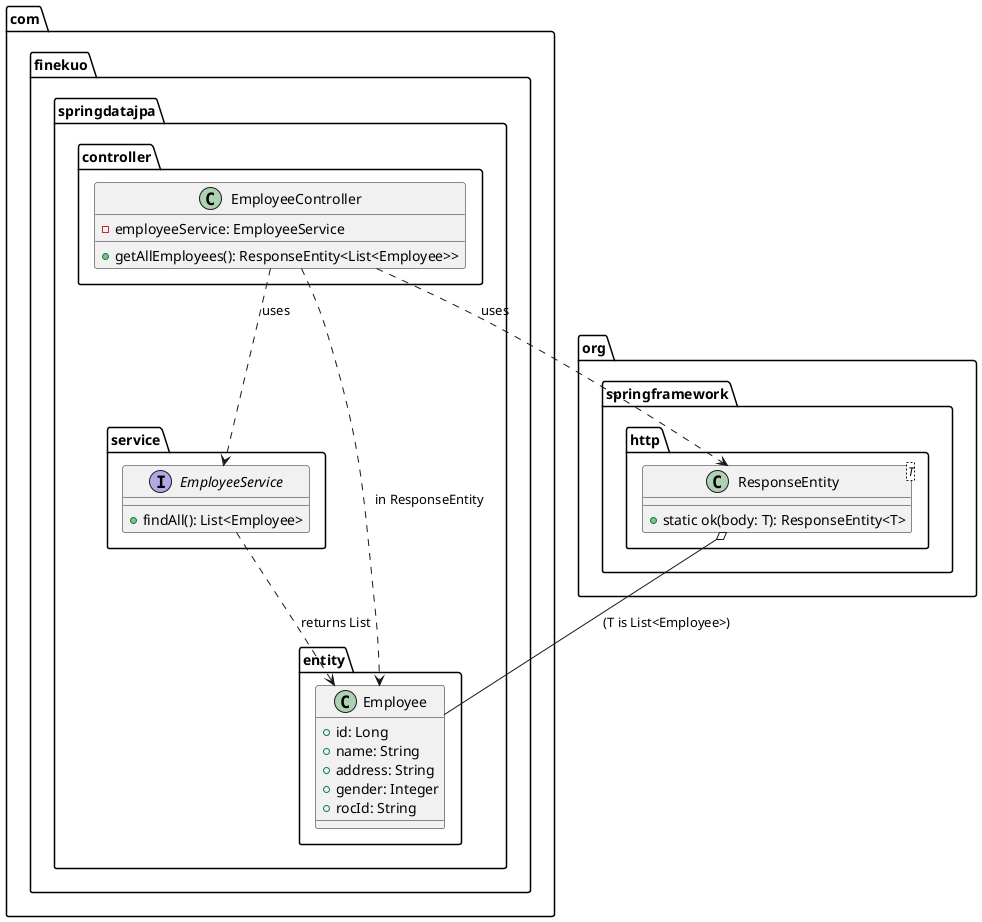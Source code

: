 @startuml
package com.finekuo.springdatajpa.controller {
  class EmployeeController {
    -employeeService: EmployeeService
    +getAllEmployees(): ResponseEntity<List<Employee>>
  }
}

package com.finekuo.springdatajpa.service {
  interface EmployeeService {
    +findAll(): List<Employee>
  }
}

package com.finekuo.springdatajpa.entity {
  class Employee {
    +id: Long
    +name: String
    +address: String
    +gender: Integer
    +rocId: String
    ' other fields
  }
}

package org.springframework.http {
  class ResponseEntity<T> {
    +static ok(body: T): ResponseEntity<T>
  }
}

com.finekuo.springdatajpa.controller.EmployeeController ..> com.finekuo.springdatajpa.service.EmployeeService : uses
com.finekuo.springdatajpa.controller.EmployeeController ..> org.springframework.http.ResponseEntity : uses
com.finekuo.springdatajpa.controller.EmployeeController ..> com.finekuo.springdatajpa.entity.Employee : in ResponseEntity
com.finekuo.springdatajpa.service.EmployeeService ..> com.finekuo.springdatajpa.entity.Employee : returns List
org.springframework.http.ResponseEntity o-- com.finekuo.springdatajpa.entity.Employee : (T is List<Employee>)
@enduml
